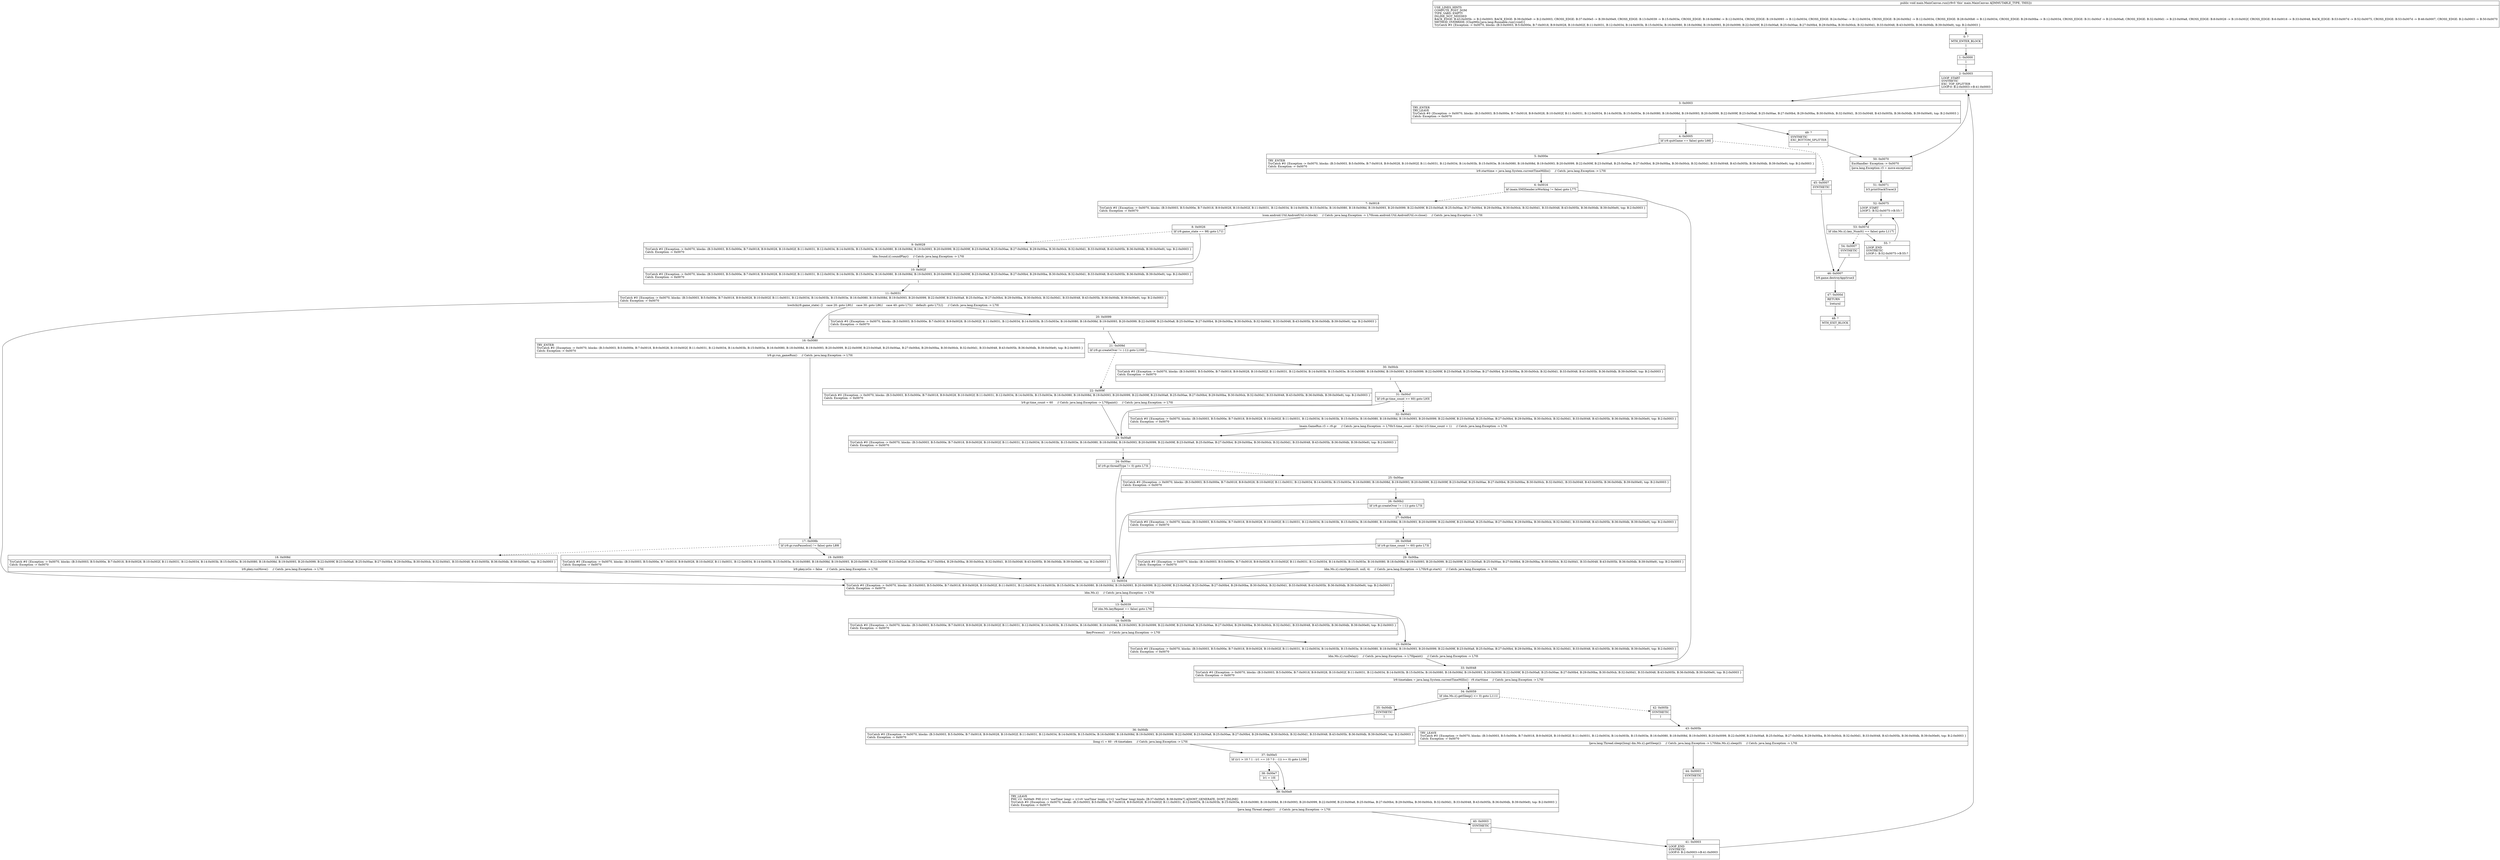 digraph "CFG formain.MainCanvas.run()V" {
Node_0 [shape=record,label="{0\:\ ?|MTH_ENTER_BLOCK\l|l}"];
Node_1 [shape=record,label="{1\:\ 0x0000|l}"];
Node_2 [shape=record,label="{2\:\ 0x0003|LOOP_START\lSYNTHETIC\lEXC_TOP_SPLITTER\lLOOP:0: B:2:0x0003\-\>B:41:0x0003\l|l}"];
Node_3 [shape=record,label="{3\:\ 0x0003|TRY_ENTER\lTRY_LEAVE\lTryCatch #0 \{Exception \-\> 0x0070, blocks: (B:3:0x0003, B:5:0x000e, B:7:0x0018, B:9:0x0028, B:10:0x002f, B:11:0x0031, B:12:0x0034, B:14:0x003b, B:15:0x003e, B:16:0x0080, B:18:0x008d, B:19:0x0093, B:20:0x0099, B:22:0x009f, B:23:0x00a8, B:25:0x00ae, B:27:0x00b4, B:29:0x00ba, B:30:0x00cb, B:32:0x00d1, B:33:0x0048, B:43:0x005b, B:36:0x00db, B:39:0x00e9), top: B:2:0x0003 \}\lCatch: Exception \-\> 0x0070\l|l}"];
Node_4 [shape=record,label="{4\:\ 0x0005|lif (r9.quitGame == false) goto L66l}"];
Node_5 [shape=record,label="{5\:\ 0x000e|TRY_ENTER\lTryCatch #0 \{Exception \-\> 0x0070, blocks: (B:3:0x0003, B:5:0x000e, B:7:0x0018, B:9:0x0028, B:10:0x002f, B:11:0x0031, B:12:0x0034, B:14:0x003b, B:15:0x003e, B:16:0x0080, B:18:0x008d, B:19:0x0093, B:20:0x0099, B:22:0x009f, B:23:0x00a8, B:25:0x00ae, B:27:0x00b4, B:29:0x00ba, B:30:0x00cb, B:32:0x00d1, B:33:0x0048, B:43:0x005b, B:36:0x00db, B:39:0x00e9), top: B:2:0x0003 \}\lCatch: Exception \-\> 0x0070\l|lr9.starttime = java.lang.System.currentTimeMillis()     \/\/ Catch: java.lang.Exception \-\> L70l}"];
Node_6 [shape=record,label="{6\:\ 0x0016|lif (main.SMSSender.isWorking != false) goto L77l}"];
Node_7 [shape=record,label="{7\:\ 0x0018|TryCatch #0 \{Exception \-\> 0x0070, blocks: (B:3:0x0003, B:5:0x000e, B:7:0x0018, B:9:0x0028, B:10:0x002f, B:11:0x0031, B:12:0x0034, B:14:0x003b, B:15:0x003e, B:16:0x0080, B:18:0x008d, B:19:0x0093, B:20:0x0099, B:22:0x009f, B:23:0x00a8, B:25:0x00ae, B:27:0x00b4, B:29:0x00ba, B:30:0x00cb, B:32:0x00d1, B:33:0x0048, B:43:0x005b, B:36:0x00db, B:39:0x00e9), top: B:2:0x0003 \}\lCatch: Exception \-\> 0x0070\l|lcom.android.Util.AndroidUtil.cv.block()     \/\/ Catch: java.lang.Exception \-\> L70lcom.android.Util.AndroidUtil.cv.close()     \/\/ Catch: java.lang.Exception \-\> L70l}"];
Node_8 [shape=record,label="{8\:\ 0x0026|lif (r9.game_state == 98) goto L71l}"];
Node_9 [shape=record,label="{9\:\ 0x0028|TryCatch #0 \{Exception \-\> 0x0070, blocks: (B:3:0x0003, B:5:0x000e, B:7:0x0018, B:9:0x0028, B:10:0x002f, B:11:0x0031, B:12:0x0034, B:14:0x003b, B:15:0x003e, B:16:0x0080, B:18:0x008d, B:19:0x0093, B:20:0x0099, B:22:0x009f, B:23:0x00a8, B:25:0x00ae, B:27:0x00b4, B:29:0x00ba, B:30:0x00cb, B:32:0x00d1, B:33:0x0048, B:43:0x005b, B:36:0x00db, B:39:0x00e9), top: B:2:0x0003 \}\lCatch: Exception \-\> 0x0070\l|ldm.Sound.i().soundPlay()     \/\/ Catch: java.lang.Exception \-\> L70l}"];
Node_10 [shape=record,label="{10\:\ 0x002f|TryCatch #0 \{Exception \-\> 0x0070, blocks: (B:3:0x0003, B:5:0x000e, B:7:0x0018, B:9:0x0028, B:10:0x002f, B:11:0x0031, B:12:0x0034, B:14:0x003b, B:15:0x003e, B:16:0x0080, B:18:0x008d, B:19:0x0093, B:20:0x0099, B:22:0x009f, B:23:0x00a8, B:25:0x00ae, B:27:0x00b4, B:29:0x00ba, B:30:0x00cb, B:32:0x00d1, B:33:0x0048, B:43:0x005b, B:36:0x00db, B:39:0x00e9), top: B:2:0x0003 \}\lCatch: Exception \-\> 0x0070\l|l}"];
Node_11 [shape=record,label="{11\:\ 0x0031|TryCatch #0 \{Exception \-\> 0x0070, blocks: (B:3:0x0003, B:5:0x000e, B:7:0x0018, B:9:0x0028, B:10:0x002f, B:11:0x0031, B:12:0x0034, B:14:0x003b, B:15:0x003e, B:16:0x0080, B:18:0x008d, B:19:0x0093, B:20:0x0099, B:22:0x009f, B:23:0x00a8, B:25:0x00ae, B:27:0x00b4, B:29:0x00ba, B:30:0x00cb, B:32:0x00d1, B:33:0x0048, B:43:0x005b, B:36:0x00db, B:39:0x00e9), top: B:2:0x0003 \}\lCatch: Exception \-\> 0x0070\l|lswitch(r9.game_state) \{l    case 20: goto L90;l    case 30: goto L86;l    case 40: goto L73;l    default: goto L73;l\}     \/\/ Catch: java.lang.Exception \-\> L70l}"];
Node_12 [shape=record,label="{12\:\ 0x0034|TryCatch #0 \{Exception \-\> 0x0070, blocks: (B:3:0x0003, B:5:0x000e, B:7:0x0018, B:9:0x0028, B:10:0x002f, B:11:0x0031, B:12:0x0034, B:14:0x003b, B:15:0x003e, B:16:0x0080, B:18:0x008d, B:19:0x0093, B:20:0x0099, B:22:0x009f, B:23:0x00a8, B:25:0x00ae, B:27:0x00b4, B:29:0x00ba, B:30:0x00cb, B:32:0x00d1, B:33:0x0048, B:43:0x005b, B:36:0x00db, B:39:0x00e9), top: B:2:0x0003 \}\lCatch: Exception \-\> 0x0070\l|ldm.Ms.i()     \/\/ Catch: java.lang.Exception \-\> L70l}"];
Node_13 [shape=record,label="{13\:\ 0x0039|lif (dm.Ms.keyRepeat == false) goto L76l}"];
Node_14 [shape=record,label="{14\:\ 0x003b|TryCatch #0 \{Exception \-\> 0x0070, blocks: (B:3:0x0003, B:5:0x000e, B:7:0x0018, B:9:0x0028, B:10:0x002f, B:11:0x0031, B:12:0x0034, B:14:0x003b, B:15:0x003e, B:16:0x0080, B:18:0x008d, B:19:0x0093, B:20:0x0099, B:22:0x009f, B:23:0x00a8, B:25:0x00ae, B:27:0x00b4, B:29:0x00ba, B:30:0x00cb, B:32:0x00d1, B:33:0x0048, B:43:0x005b, B:36:0x00db, B:39:0x00e9), top: B:2:0x0003 \}\lCatch: Exception \-\> 0x0070\l|lkeyProcess()     \/\/ Catch: java.lang.Exception \-\> L70l}"];
Node_15 [shape=record,label="{15\:\ 0x003e|TryCatch #0 \{Exception \-\> 0x0070, blocks: (B:3:0x0003, B:5:0x000e, B:7:0x0018, B:9:0x0028, B:10:0x002f, B:11:0x0031, B:12:0x0034, B:14:0x003b, B:15:0x003e, B:16:0x0080, B:18:0x008d, B:19:0x0093, B:20:0x0099, B:22:0x009f, B:23:0x00a8, B:25:0x00ae, B:27:0x00b4, B:29:0x00ba, B:30:0x00cb, B:32:0x00d1, B:33:0x0048, B:43:0x005b, B:36:0x00db, B:39:0x00e9), top: B:2:0x0003 \}\lCatch: Exception \-\> 0x0070\l|ldm.Ms.i().runDelay()     \/\/ Catch: java.lang.Exception \-\> L70lpaint()     \/\/ Catch: java.lang.Exception \-\> L70l}"];
Node_16 [shape=record,label="{16\:\ 0x0080|TRY_ENTER\lTryCatch #0 \{Exception \-\> 0x0070, blocks: (B:3:0x0003, B:5:0x000e, B:7:0x0018, B:9:0x0028, B:10:0x002f, B:11:0x0031, B:12:0x0034, B:14:0x003b, B:15:0x003e, B:16:0x0080, B:18:0x008d, B:19:0x0093, B:20:0x0099, B:22:0x009f, B:23:0x00a8, B:25:0x00ae, B:27:0x00b4, B:29:0x00ba, B:30:0x00cb, B:32:0x00d1, B:33:0x0048, B:43:0x005b, B:36:0x00db, B:39:0x00e9), top: B:2:0x0003 \}\lCatch: Exception \-\> 0x0070\l|lr9.gr.run_gameRun()     \/\/ Catch: java.lang.Exception \-\> L70l}"];
Node_17 [shape=record,label="{17\:\ 0x008b|lif (r9.gr.runPauseIco() != false) goto L89l}"];
Node_18 [shape=record,label="{18\:\ 0x008d|TryCatch #0 \{Exception \-\> 0x0070, blocks: (B:3:0x0003, B:5:0x000e, B:7:0x0018, B:9:0x0028, B:10:0x002f, B:11:0x0031, B:12:0x0034, B:14:0x003b, B:15:0x003e, B:16:0x0080, B:18:0x008d, B:19:0x0093, B:20:0x0099, B:22:0x009f, B:23:0x00a8, B:25:0x00ae, B:27:0x00b4, B:29:0x00ba, B:30:0x00cb, B:32:0x00d1, B:33:0x0048, B:43:0x005b, B:36:0x00db, B:39:0x00e9), top: B:2:0x0003 \}\lCatch: Exception \-\> 0x0070\l|lr9.pkey.runMove()     \/\/ Catch: java.lang.Exception \-\> L70l}"];
Node_19 [shape=record,label="{19\:\ 0x0093|TryCatch #0 \{Exception \-\> 0x0070, blocks: (B:3:0x0003, B:5:0x000e, B:7:0x0018, B:9:0x0028, B:10:0x002f, B:11:0x0031, B:12:0x0034, B:14:0x003b, B:15:0x003e, B:16:0x0080, B:18:0x008d, B:19:0x0093, B:20:0x0099, B:22:0x009f, B:23:0x00a8, B:25:0x00ae, B:27:0x00b4, B:29:0x00ba, B:30:0x00cb, B:32:0x00d1, B:33:0x0048, B:43:0x005b, B:36:0x00db, B:39:0x00e9), top: B:2:0x0003 \}\lCatch: Exception \-\> 0x0070\l|lr9.pkey.isGo = false     \/\/ Catch: java.lang.Exception \-\> L70l}"];
Node_20 [shape=record,label="{20\:\ 0x0099|TryCatch #0 \{Exception \-\> 0x0070, blocks: (B:3:0x0003, B:5:0x000e, B:7:0x0018, B:9:0x0028, B:10:0x002f, B:11:0x0031, B:12:0x0034, B:14:0x003b, B:15:0x003e, B:16:0x0080, B:18:0x008d, B:19:0x0093, B:20:0x0099, B:22:0x009f, B:23:0x00a8, B:25:0x00ae, B:27:0x00b4, B:29:0x00ba, B:30:0x00cb, B:32:0x00d1, B:33:0x0048, B:43:0x005b, B:36:0x00db, B:39:0x00e9), top: B:2:0x0003 \}\lCatch: Exception \-\> 0x0070\l|l}"];
Node_21 [shape=record,label="{21\:\ 0x009d|lif (r9.gr.createOver != (\-1)) goto L100l}"];
Node_22 [shape=record,label="{22\:\ 0x009f|TryCatch #0 \{Exception \-\> 0x0070, blocks: (B:3:0x0003, B:5:0x000e, B:7:0x0018, B:9:0x0028, B:10:0x002f, B:11:0x0031, B:12:0x0034, B:14:0x003b, B:15:0x003e, B:16:0x0080, B:18:0x008d, B:19:0x0093, B:20:0x0099, B:22:0x009f, B:23:0x00a8, B:25:0x00ae, B:27:0x00b4, B:29:0x00ba, B:30:0x00cb, B:32:0x00d1, B:33:0x0048, B:43:0x005b, B:36:0x00db, B:39:0x00e9), top: B:2:0x0003 \}\lCatch: Exception \-\> 0x0070\l|lr9.gr.time_count = 60     \/\/ Catch: java.lang.Exception \-\> L70lpaint()     \/\/ Catch: java.lang.Exception \-\> L70l}"];
Node_23 [shape=record,label="{23\:\ 0x00a8|TryCatch #0 \{Exception \-\> 0x0070, blocks: (B:3:0x0003, B:5:0x000e, B:7:0x0018, B:9:0x0028, B:10:0x002f, B:11:0x0031, B:12:0x0034, B:14:0x003b, B:15:0x003e, B:16:0x0080, B:18:0x008d, B:19:0x0093, B:20:0x0099, B:22:0x009f, B:23:0x00a8, B:25:0x00ae, B:27:0x00b4, B:29:0x00ba, B:30:0x00cb, B:32:0x00d1, B:33:0x0048, B:43:0x005b, B:36:0x00db, B:39:0x00e9), top: B:2:0x0003 \}\lCatch: Exception \-\> 0x0070\l|l}"];
Node_24 [shape=record,label="{24\:\ 0x00ac|lif (r9.gr.threadType != 0) goto L73l}"];
Node_25 [shape=record,label="{25\:\ 0x00ae|TryCatch #0 \{Exception \-\> 0x0070, blocks: (B:3:0x0003, B:5:0x000e, B:7:0x0018, B:9:0x0028, B:10:0x002f, B:11:0x0031, B:12:0x0034, B:14:0x003b, B:15:0x003e, B:16:0x0080, B:18:0x008d, B:19:0x0093, B:20:0x0099, B:22:0x009f, B:23:0x00a8, B:25:0x00ae, B:27:0x00b4, B:29:0x00ba, B:30:0x00cb, B:32:0x00d1, B:33:0x0048, B:43:0x005b, B:36:0x00db, B:39:0x00e9), top: B:2:0x0003 \}\lCatch: Exception \-\> 0x0070\l|l}"];
Node_26 [shape=record,label="{26\:\ 0x00b2|lif (r9.gr.createOver != (\-1)) goto L73l}"];
Node_27 [shape=record,label="{27\:\ 0x00b4|TryCatch #0 \{Exception \-\> 0x0070, blocks: (B:3:0x0003, B:5:0x000e, B:7:0x0018, B:9:0x0028, B:10:0x002f, B:11:0x0031, B:12:0x0034, B:14:0x003b, B:15:0x003e, B:16:0x0080, B:18:0x008d, B:19:0x0093, B:20:0x0099, B:22:0x009f, B:23:0x00a8, B:25:0x00ae, B:27:0x00b4, B:29:0x00ba, B:30:0x00cb, B:32:0x00d1, B:33:0x0048, B:43:0x005b, B:36:0x00db, B:39:0x00e9), top: B:2:0x0003 \}\lCatch: Exception \-\> 0x0070\l|l}"];
Node_28 [shape=record,label="{28\:\ 0x00b8|lif (r9.gr.time_count != 60) goto L73l}"];
Node_29 [shape=record,label="{29\:\ 0x00ba|TryCatch #0 \{Exception \-\> 0x0070, blocks: (B:3:0x0003, B:5:0x000e, B:7:0x0018, B:9:0x0028, B:10:0x002f, B:11:0x0031, B:12:0x0034, B:14:0x003b, B:15:0x003e, B:16:0x0080, B:18:0x008d, B:19:0x0093, B:20:0x0099, B:22:0x009f, B:23:0x00a8, B:25:0x00ae, B:27:0x00b4, B:29:0x00ba, B:30:0x00cb, B:32:0x00d1, B:33:0x0048, B:43:0x005b, B:36:0x00db, B:39:0x00e9), top: B:2:0x0003 \}\lCatch: Exception \-\> 0x0070\l|ldm.Ms.i().rmsOptions(0, null, 4)     \/\/ Catch: java.lang.Exception \-\> L70lr9.gr.start()     \/\/ Catch: java.lang.Exception \-\> L70l}"];
Node_30 [shape=record,label="{30\:\ 0x00cb|TryCatch #0 \{Exception \-\> 0x0070, blocks: (B:3:0x0003, B:5:0x000e, B:7:0x0018, B:9:0x0028, B:10:0x002f, B:11:0x0031, B:12:0x0034, B:14:0x003b, B:15:0x003e, B:16:0x0080, B:18:0x008d, B:19:0x0093, B:20:0x0099, B:22:0x009f, B:23:0x00a8, B:25:0x00ae, B:27:0x00b4, B:29:0x00ba, B:30:0x00cb, B:32:0x00d1, B:33:0x0048, B:43:0x005b, B:36:0x00db, B:39:0x00e9), top: B:2:0x0003 \}\lCatch: Exception \-\> 0x0070\l|l}"];
Node_31 [shape=record,label="{31\:\ 0x00cf|lif (r9.gr.time_count \>= 60) goto L93l}"];
Node_32 [shape=record,label="{32\:\ 0x00d1|TryCatch #0 \{Exception \-\> 0x0070, blocks: (B:3:0x0003, B:5:0x000e, B:7:0x0018, B:9:0x0028, B:10:0x002f, B:11:0x0031, B:12:0x0034, B:14:0x003b, B:15:0x003e, B:16:0x0080, B:18:0x008d, B:19:0x0093, B:20:0x0099, B:22:0x009f, B:23:0x00a8, B:25:0x00ae, B:27:0x00b4, B:29:0x00ba, B:30:0x00cb, B:32:0x00d1, B:33:0x0048, B:43:0x005b, B:36:0x00db, B:39:0x00e9), top: B:2:0x0003 \}\lCatch: Exception \-\> 0x0070\l|lmain.GameRun r3 = r9.gr     \/\/ Catch: java.lang.Exception \-\> L70lr3.time_count = (byte) (r3.time_count + 1)     \/\/ Catch: java.lang.Exception \-\> L70l}"];
Node_33 [shape=record,label="{33\:\ 0x0048|TryCatch #0 \{Exception \-\> 0x0070, blocks: (B:3:0x0003, B:5:0x000e, B:7:0x0018, B:9:0x0028, B:10:0x002f, B:11:0x0031, B:12:0x0034, B:14:0x003b, B:15:0x003e, B:16:0x0080, B:18:0x008d, B:19:0x0093, B:20:0x0099, B:22:0x009f, B:23:0x00a8, B:25:0x00ae, B:27:0x00b4, B:29:0x00ba, B:30:0x00cb, B:32:0x00d1, B:33:0x0048, B:43:0x005b, B:36:0x00db, B:39:0x00e9), top: B:2:0x0003 \}\lCatch: Exception \-\> 0x0070\l|lr9.timetaken = java.lang.System.currentTimeMillis() \- r9.starttime     \/\/ Catch: java.lang.Exception \-\> L70l}"];
Node_34 [shape=record,label="{34\:\ 0x0059|lif (dm.Ms.i().getSleep() \<= 0) goto L111l}"];
Node_35 [shape=record,label="{35\:\ 0x00db|SYNTHETIC\l|l}"];
Node_36 [shape=record,label="{36\:\ 0x00db|TryCatch #0 \{Exception \-\> 0x0070, blocks: (B:3:0x0003, B:5:0x000e, B:7:0x0018, B:9:0x0028, B:10:0x002f, B:11:0x0031, B:12:0x0034, B:14:0x003b, B:15:0x003e, B:16:0x0080, B:18:0x008d, B:19:0x0093, B:20:0x0099, B:22:0x009f, B:23:0x00a8, B:25:0x00ae, B:27:0x00b4, B:29:0x00ba, B:30:0x00cb, B:32:0x00d1, B:33:0x0048, B:43:0x005b, B:36:0x00db, B:39:0x00e9), top: B:2:0x0003 \}\lCatch: Exception \-\> 0x0070\l|llong r1 = 60 \- r9.timetaken     \/\/ Catch: java.lang.Exception \-\> L70l}"];
Node_37 [shape=record,label="{37\:\ 0x00e5|lif ((r1 \> 10 ? 1 : (r1 == 10 ? 0 : \-1)) \>= 0) goto L106l}"];
Node_38 [shape=record,label="{38\:\ 0x00e7|lr1 = 10l}"];
Node_39 [shape=record,label="{39\:\ 0x00e9|TRY_LEAVE\lPHI: r1l  0x00e9: PHI (r1v1 'useTime' long) = (r1v0 'useTime' long), (r1v2 'useTime' long) binds: [B:37:0x00e5, B:38:0x00e7] A[DONT_GENERATE, DONT_INLINE]\lTryCatch #0 \{Exception \-\> 0x0070, blocks: (B:3:0x0003, B:5:0x000e, B:7:0x0018, B:9:0x0028, B:10:0x002f, B:11:0x0031, B:12:0x0034, B:14:0x003b, B:15:0x003e, B:16:0x0080, B:18:0x008d, B:19:0x0093, B:20:0x0099, B:22:0x009f, B:23:0x00a8, B:25:0x00ae, B:27:0x00b4, B:29:0x00ba, B:30:0x00cb, B:32:0x00d1, B:33:0x0048, B:43:0x005b, B:36:0x00db, B:39:0x00e9), top: B:2:0x0003 \}\lCatch: Exception \-\> 0x0070\l|ljava.lang.Thread.sleep(r1)     \/\/ Catch: java.lang.Exception \-\> L70l}"];
Node_40 [shape=record,label="{40\:\ 0x0003|SYNTHETIC\l|l}"];
Node_41 [shape=record,label="{41\:\ 0x0003|LOOP_END\lSYNTHETIC\lLOOP:0: B:2:0x0003\-\>B:41:0x0003\l|l}"];
Node_42 [shape=record,label="{42\:\ 0x005b|SYNTHETIC\l|l}"];
Node_43 [shape=record,label="{43\:\ 0x005b|TRY_LEAVE\lTryCatch #0 \{Exception \-\> 0x0070, blocks: (B:3:0x0003, B:5:0x000e, B:7:0x0018, B:9:0x0028, B:10:0x002f, B:11:0x0031, B:12:0x0034, B:14:0x003b, B:15:0x003e, B:16:0x0080, B:18:0x008d, B:19:0x0093, B:20:0x0099, B:22:0x009f, B:23:0x00a8, B:25:0x00ae, B:27:0x00b4, B:29:0x00ba, B:30:0x00cb, B:32:0x00d1, B:33:0x0048, B:43:0x005b, B:36:0x00db, B:39:0x00e9), top: B:2:0x0003 \}\lCatch: Exception \-\> 0x0070\l|ljava.lang.Thread.sleep((long) dm.Ms.i().getSleep())     \/\/ Catch: java.lang.Exception \-\> L70ldm.Ms.i().sleep(0)     \/\/ Catch: java.lang.Exception \-\> L70l}"];
Node_44 [shape=record,label="{44\:\ 0x0003|SYNTHETIC\l|l}"];
Node_45 [shape=record,label="{45\:\ 0x0007|SYNTHETIC\l|l}"];
Node_46 [shape=record,label="{46\:\ 0x0007|lr9.game.destroyApp(true)l}"];
Node_47 [shape=record,label="{47\:\ 0x000d|RETURN\l|lreturnl}"];
Node_48 [shape=record,label="{48\:\ ?|MTH_EXIT_BLOCK\l|l}"];
Node_49 [shape=record,label="{49\:\ ?|SYNTHETIC\lEXC_BOTTOM_SPLITTER\l|l}"];
Node_50 [shape=record,label="{50\:\ 0x0070|ExcHandler: Exception \-\> 0x0070\l|ljava.lang.Exception r3 = move\-exceptionl}"];
Node_51 [shape=record,label="{51\:\ 0x0071|lr3.printStackTrace()l}"];
Node_52 [shape=record,label="{52\:\ 0x0075|LOOP_START\lLOOP:1: B:52:0x0075\-\>B:55:?\l|l}"];
Node_53 [shape=record,label="{53\:\ 0x007d|lif (dm.Ms.i().key_Num0() == false) goto L117l}"];
Node_54 [shape=record,label="{54\:\ 0x0007|SYNTHETIC\l|l}"];
Node_55 [shape=record,label="{55\:\ ?|LOOP_END\lSYNTHETIC\lLOOP:1: B:52:0x0075\-\>B:55:?\l|l}"];
MethodNode[shape=record,label="{public void main.MainCanvas.run((r9v0 'this' main.MainCanvas A[IMMUTABLE_TYPE, THIS]))  | USE_LINES_HINTS\lCOMPUTE_POST_DOM\lTYPE_VARS: EMPTY\lINLINE_NOT_NEEDED\lBACK_EDGE: B:43:0x005b \-\> B:2:0x0003, BACK_EDGE: B:39:0x00e9 \-\> B:2:0x0003, CROSS_EDGE: B:37:0x00e5 \-\> B:39:0x00e9, CROSS_EDGE: B:13:0x0039 \-\> B:15:0x003e, CROSS_EDGE: B:18:0x008d \-\> B:12:0x0034, CROSS_EDGE: B:19:0x0093 \-\> B:12:0x0034, CROSS_EDGE: B:24:0x00ac \-\> B:12:0x0034, CROSS_EDGE: B:26:0x00b2 \-\> B:12:0x0034, CROSS_EDGE: B:28:0x00b8 \-\> B:12:0x0034, CROSS_EDGE: B:29:0x00ba \-\> B:12:0x0034, CROSS_EDGE: B:31:0x00cf \-\> B:23:0x00a8, CROSS_EDGE: B:32:0x00d1 \-\> B:23:0x00a8, CROSS_EDGE: B:8:0x0026 \-\> B:10:0x002f, CROSS_EDGE: B:6:0x0016 \-\> B:33:0x0048, BACK_EDGE: B:53:0x007d \-\> B:52:0x0075, CROSS_EDGE: B:53:0x007d \-\> B:46:0x0007, CROSS_EDGE: B:2:0x0003 \-\> B:50:0x0070\lMETHOD_OVERRIDE: [ClspMth\{java.lang.Runnable.run():void\}]\lTryCatch #0 \{Exception \-\> 0x0070, blocks: (B:3:0x0003, B:5:0x000e, B:7:0x0018, B:9:0x0028, B:10:0x002f, B:11:0x0031, B:12:0x0034, B:14:0x003b, B:15:0x003e, B:16:0x0080, B:18:0x008d, B:19:0x0093, B:20:0x0099, B:22:0x009f, B:23:0x00a8, B:25:0x00ae, B:27:0x00b4, B:29:0x00ba, B:30:0x00cb, B:32:0x00d1, B:33:0x0048, B:43:0x005b, B:36:0x00db, B:39:0x00e9), top: B:2:0x0003 \}\l}"];
MethodNode -> Node_0;
Node_0 -> Node_1;
Node_1 -> Node_2;
Node_2 -> Node_3;
Node_2 -> Node_50;
Node_3 -> Node_4;
Node_3 -> Node_49;
Node_4 -> Node_5;
Node_4 -> Node_45[style=dashed];
Node_5 -> Node_6;
Node_6 -> Node_7[style=dashed];
Node_6 -> Node_33;
Node_7 -> Node_8;
Node_8 -> Node_9[style=dashed];
Node_8 -> Node_10;
Node_9 -> Node_10;
Node_10 -> Node_11;
Node_11 -> Node_12;
Node_11 -> Node_16;
Node_11 -> Node_20;
Node_12 -> Node_13;
Node_13 -> Node_14[style=dashed];
Node_13 -> Node_15;
Node_14 -> Node_15;
Node_15 -> Node_33;
Node_16 -> Node_17;
Node_17 -> Node_18[style=dashed];
Node_17 -> Node_19;
Node_18 -> Node_12;
Node_19 -> Node_12;
Node_20 -> Node_21;
Node_21 -> Node_22[style=dashed];
Node_21 -> Node_30;
Node_22 -> Node_23;
Node_23 -> Node_24;
Node_24 -> Node_12;
Node_24 -> Node_25[style=dashed];
Node_25 -> Node_26;
Node_26 -> Node_12;
Node_26 -> Node_27[style=dashed];
Node_27 -> Node_28;
Node_28 -> Node_12;
Node_28 -> Node_29[style=dashed];
Node_29 -> Node_12;
Node_30 -> Node_31;
Node_31 -> Node_23;
Node_31 -> Node_32[style=dashed];
Node_32 -> Node_23;
Node_33 -> Node_34;
Node_34 -> Node_35;
Node_34 -> Node_42[style=dashed];
Node_35 -> Node_36;
Node_36 -> Node_37;
Node_37 -> Node_38[style=dashed];
Node_37 -> Node_39;
Node_38 -> Node_39;
Node_39 -> Node_40;
Node_40 -> Node_41;
Node_41 -> Node_2;
Node_42 -> Node_43;
Node_43 -> Node_44;
Node_44 -> Node_41;
Node_45 -> Node_46;
Node_46 -> Node_47;
Node_47 -> Node_48;
Node_49 -> Node_50;
Node_50 -> Node_51;
Node_51 -> Node_52;
Node_52 -> Node_53;
Node_53 -> Node_54[style=dashed];
Node_53 -> Node_55;
Node_54 -> Node_46;
Node_55 -> Node_52;
}

